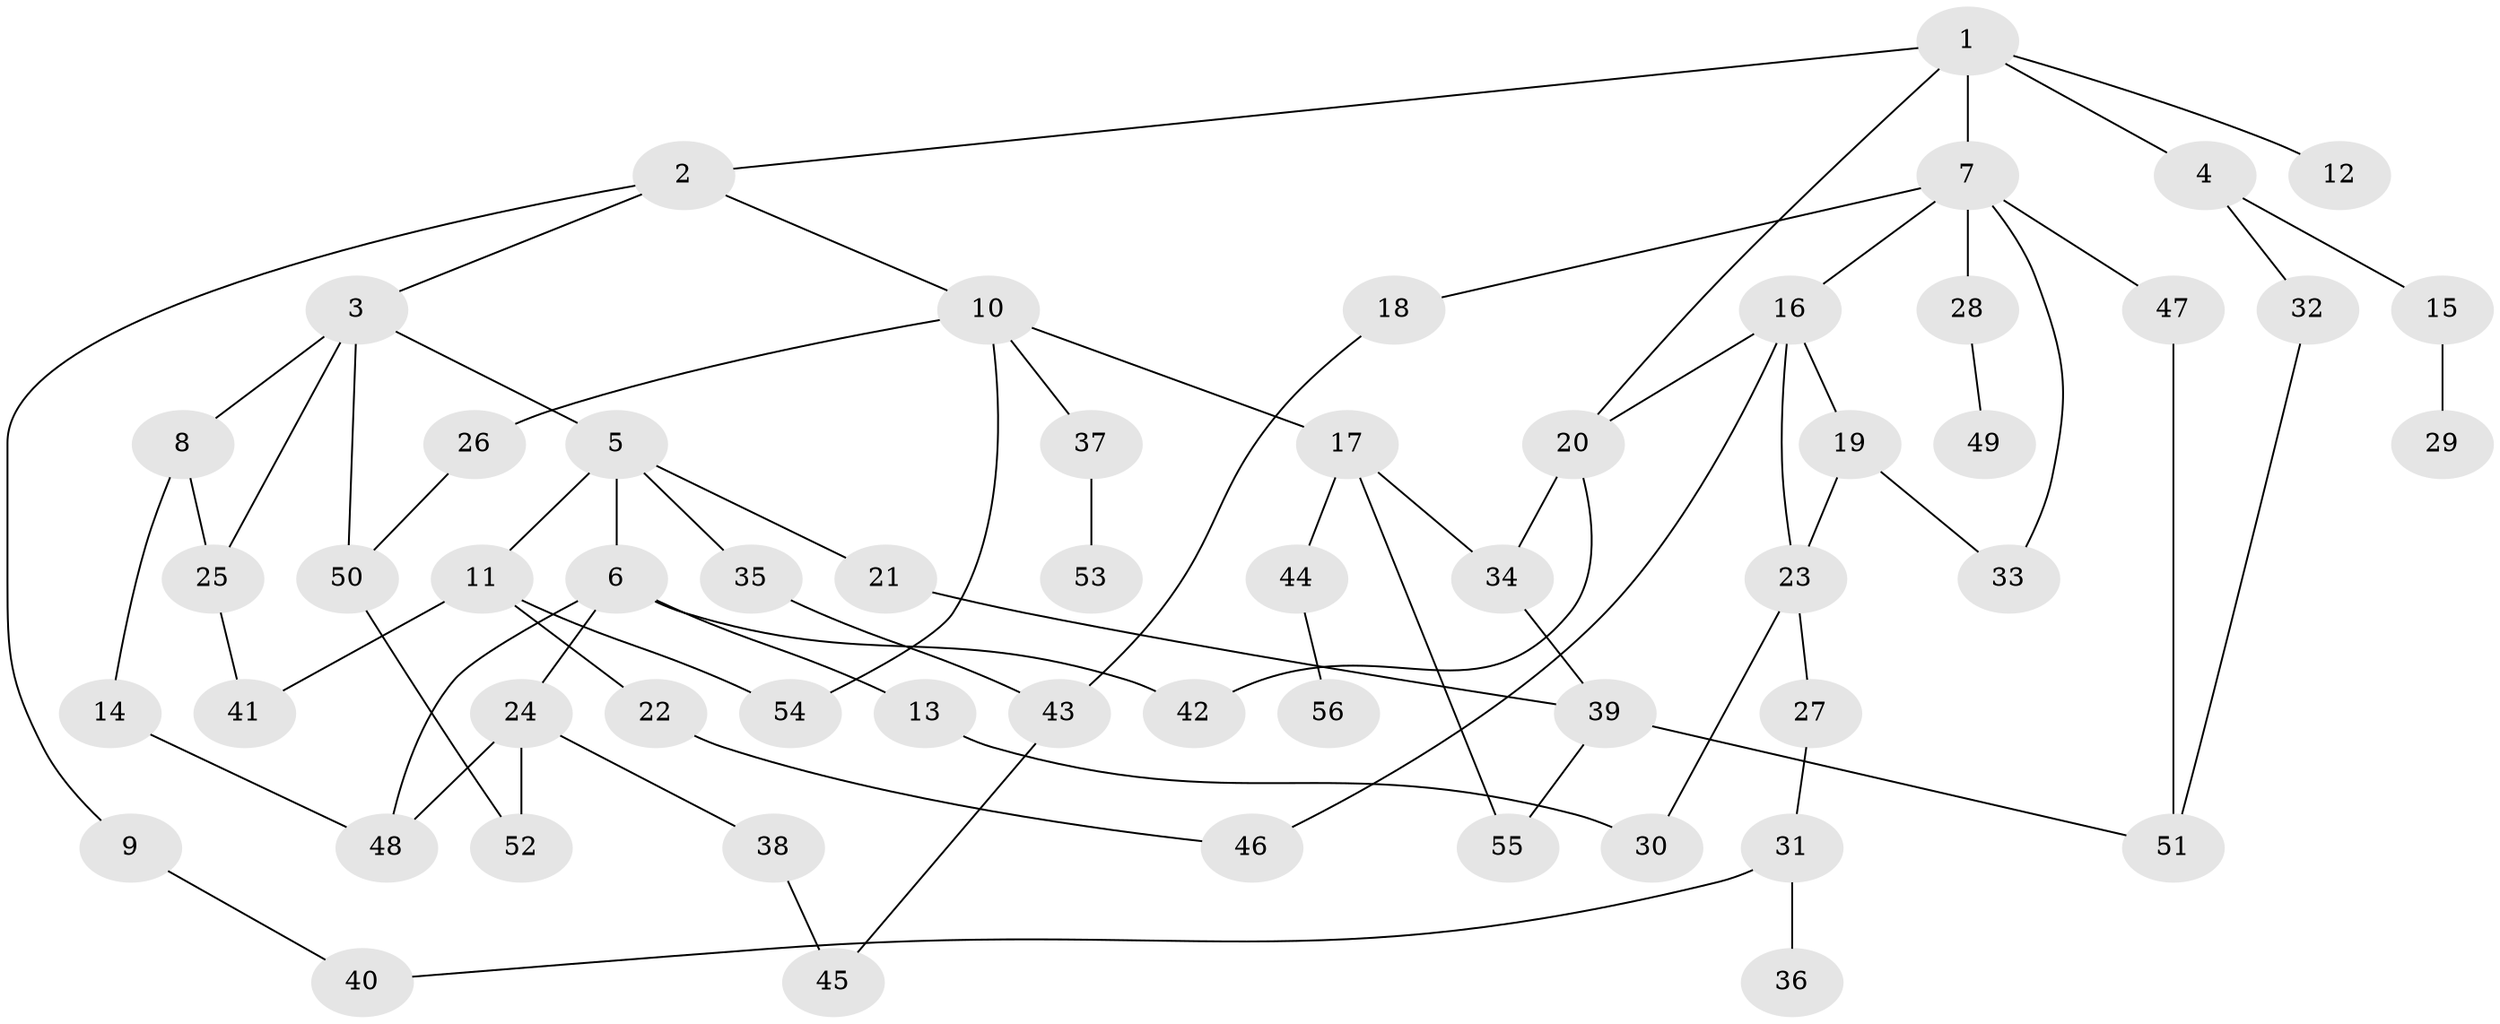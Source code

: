// original degree distribution, {5: 0.06521739130434782, 4: 0.10869565217391304, 3: 0.2391304347826087, 7: 0.010869565217391304, 1: 0.2717391304347826, 6: 0.010869565217391304, 2: 0.29347826086956524}
// Generated by graph-tools (version 1.1) at 2025/48/03/04/25 22:48:45]
// undirected, 56 vertices, 76 edges
graph export_dot {
  node [color=gray90,style=filled];
  1;
  2;
  3;
  4;
  5;
  6;
  7;
  8;
  9;
  10;
  11;
  12;
  13;
  14;
  15;
  16;
  17;
  18;
  19;
  20;
  21;
  22;
  23;
  24;
  25;
  26;
  27;
  28;
  29;
  30;
  31;
  32;
  33;
  34;
  35;
  36;
  37;
  38;
  39;
  40;
  41;
  42;
  43;
  44;
  45;
  46;
  47;
  48;
  49;
  50;
  51;
  52;
  53;
  54;
  55;
  56;
  1 -- 2 [weight=1.0];
  1 -- 4 [weight=1.0];
  1 -- 7 [weight=1.0];
  1 -- 12 [weight=1.0];
  1 -- 20 [weight=1.0];
  2 -- 3 [weight=1.0];
  2 -- 9 [weight=1.0];
  2 -- 10 [weight=1.0];
  3 -- 5 [weight=1.0];
  3 -- 8 [weight=1.0];
  3 -- 25 [weight=1.0];
  3 -- 50 [weight=1.0];
  4 -- 15 [weight=1.0];
  4 -- 32 [weight=1.0];
  5 -- 6 [weight=1.0];
  5 -- 11 [weight=1.0];
  5 -- 21 [weight=1.0];
  5 -- 35 [weight=1.0];
  6 -- 13 [weight=1.0];
  6 -- 24 [weight=1.0];
  6 -- 42 [weight=1.0];
  6 -- 48 [weight=1.0];
  7 -- 16 [weight=1.0];
  7 -- 18 [weight=1.0];
  7 -- 28 [weight=1.0];
  7 -- 33 [weight=1.0];
  7 -- 47 [weight=1.0];
  8 -- 14 [weight=1.0];
  8 -- 25 [weight=1.0];
  9 -- 40 [weight=1.0];
  10 -- 17 [weight=1.0];
  10 -- 26 [weight=1.0];
  10 -- 37 [weight=1.0];
  10 -- 54 [weight=1.0];
  11 -- 22 [weight=1.0];
  11 -- 41 [weight=1.0];
  11 -- 54 [weight=1.0];
  13 -- 30 [weight=1.0];
  14 -- 48 [weight=1.0];
  15 -- 29 [weight=1.0];
  16 -- 19 [weight=2.0];
  16 -- 20 [weight=1.0];
  16 -- 23 [weight=1.0];
  16 -- 46 [weight=1.0];
  17 -- 34 [weight=1.0];
  17 -- 44 [weight=1.0];
  17 -- 55 [weight=1.0];
  18 -- 43 [weight=1.0];
  19 -- 23 [weight=1.0];
  19 -- 33 [weight=1.0];
  20 -- 34 [weight=1.0];
  20 -- 42 [weight=1.0];
  21 -- 39 [weight=1.0];
  22 -- 46 [weight=1.0];
  23 -- 27 [weight=1.0];
  23 -- 30 [weight=1.0];
  24 -- 38 [weight=1.0];
  24 -- 48 [weight=1.0];
  24 -- 52 [weight=1.0];
  25 -- 41 [weight=1.0];
  26 -- 50 [weight=1.0];
  27 -- 31 [weight=1.0];
  28 -- 49 [weight=1.0];
  31 -- 36 [weight=1.0];
  31 -- 40 [weight=1.0];
  32 -- 51 [weight=1.0];
  34 -- 39 [weight=1.0];
  35 -- 43 [weight=1.0];
  37 -- 53 [weight=1.0];
  38 -- 45 [weight=1.0];
  39 -- 51 [weight=1.0];
  39 -- 55 [weight=1.0];
  43 -- 45 [weight=1.0];
  44 -- 56 [weight=1.0];
  47 -- 51 [weight=1.0];
  50 -- 52 [weight=1.0];
}
